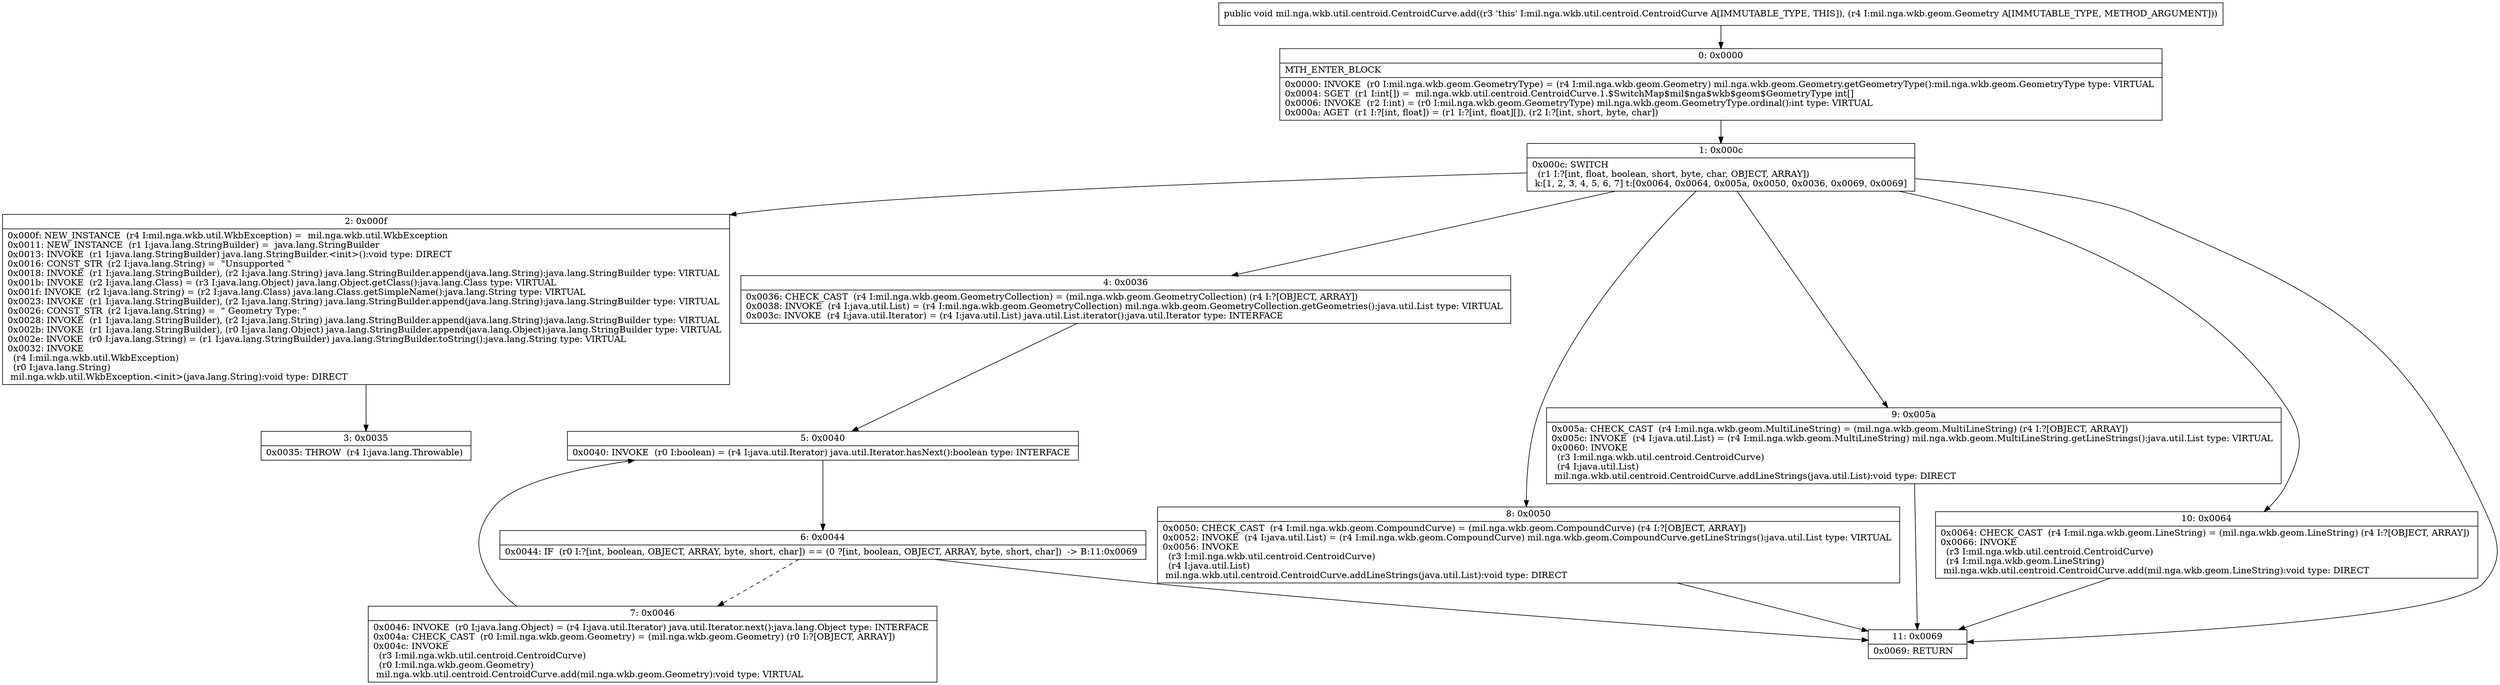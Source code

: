 digraph "CFG formil.nga.wkb.util.centroid.CentroidCurve.add(Lmil\/nga\/wkb\/geom\/Geometry;)V" {
Node_0 [shape=record,label="{0\:\ 0x0000|MTH_ENTER_BLOCK\l|0x0000: INVOKE  (r0 I:mil.nga.wkb.geom.GeometryType) = (r4 I:mil.nga.wkb.geom.Geometry) mil.nga.wkb.geom.Geometry.getGeometryType():mil.nga.wkb.geom.GeometryType type: VIRTUAL \l0x0004: SGET  (r1 I:int[]) =  mil.nga.wkb.util.centroid.CentroidCurve.1.$SwitchMap$mil$nga$wkb$geom$GeometryType int[] \l0x0006: INVOKE  (r2 I:int) = (r0 I:mil.nga.wkb.geom.GeometryType) mil.nga.wkb.geom.GeometryType.ordinal():int type: VIRTUAL \l0x000a: AGET  (r1 I:?[int, float]) = (r1 I:?[int, float][]), (r2 I:?[int, short, byte, char]) \l}"];
Node_1 [shape=record,label="{1\:\ 0x000c|0x000c: SWITCH  \l  (r1 I:?[int, float, boolean, short, byte, char, OBJECT, ARRAY])\l k:[1, 2, 3, 4, 5, 6, 7] t:[0x0064, 0x0064, 0x005a, 0x0050, 0x0036, 0x0069, 0x0069] \l}"];
Node_2 [shape=record,label="{2\:\ 0x000f|0x000f: NEW_INSTANCE  (r4 I:mil.nga.wkb.util.WkbException) =  mil.nga.wkb.util.WkbException \l0x0011: NEW_INSTANCE  (r1 I:java.lang.StringBuilder) =  java.lang.StringBuilder \l0x0013: INVOKE  (r1 I:java.lang.StringBuilder) java.lang.StringBuilder.\<init\>():void type: DIRECT \l0x0016: CONST_STR  (r2 I:java.lang.String) =  \"Unsupported \" \l0x0018: INVOKE  (r1 I:java.lang.StringBuilder), (r2 I:java.lang.String) java.lang.StringBuilder.append(java.lang.String):java.lang.StringBuilder type: VIRTUAL \l0x001b: INVOKE  (r2 I:java.lang.Class) = (r3 I:java.lang.Object) java.lang.Object.getClass():java.lang.Class type: VIRTUAL \l0x001f: INVOKE  (r2 I:java.lang.String) = (r2 I:java.lang.Class) java.lang.Class.getSimpleName():java.lang.String type: VIRTUAL \l0x0023: INVOKE  (r1 I:java.lang.StringBuilder), (r2 I:java.lang.String) java.lang.StringBuilder.append(java.lang.String):java.lang.StringBuilder type: VIRTUAL \l0x0026: CONST_STR  (r2 I:java.lang.String) =  \" Geometry Type: \" \l0x0028: INVOKE  (r1 I:java.lang.StringBuilder), (r2 I:java.lang.String) java.lang.StringBuilder.append(java.lang.String):java.lang.StringBuilder type: VIRTUAL \l0x002b: INVOKE  (r1 I:java.lang.StringBuilder), (r0 I:java.lang.Object) java.lang.StringBuilder.append(java.lang.Object):java.lang.StringBuilder type: VIRTUAL \l0x002e: INVOKE  (r0 I:java.lang.String) = (r1 I:java.lang.StringBuilder) java.lang.StringBuilder.toString():java.lang.String type: VIRTUAL \l0x0032: INVOKE  \l  (r4 I:mil.nga.wkb.util.WkbException)\l  (r0 I:java.lang.String)\l mil.nga.wkb.util.WkbException.\<init\>(java.lang.String):void type: DIRECT \l}"];
Node_3 [shape=record,label="{3\:\ 0x0035|0x0035: THROW  (r4 I:java.lang.Throwable) \l}"];
Node_4 [shape=record,label="{4\:\ 0x0036|0x0036: CHECK_CAST  (r4 I:mil.nga.wkb.geom.GeometryCollection) = (mil.nga.wkb.geom.GeometryCollection) (r4 I:?[OBJECT, ARRAY]) \l0x0038: INVOKE  (r4 I:java.util.List) = (r4 I:mil.nga.wkb.geom.GeometryCollection) mil.nga.wkb.geom.GeometryCollection.getGeometries():java.util.List type: VIRTUAL \l0x003c: INVOKE  (r4 I:java.util.Iterator) = (r4 I:java.util.List) java.util.List.iterator():java.util.Iterator type: INTERFACE \l}"];
Node_5 [shape=record,label="{5\:\ 0x0040|0x0040: INVOKE  (r0 I:boolean) = (r4 I:java.util.Iterator) java.util.Iterator.hasNext():boolean type: INTERFACE \l}"];
Node_6 [shape=record,label="{6\:\ 0x0044|0x0044: IF  (r0 I:?[int, boolean, OBJECT, ARRAY, byte, short, char]) == (0 ?[int, boolean, OBJECT, ARRAY, byte, short, char])  \-\> B:11:0x0069 \l}"];
Node_7 [shape=record,label="{7\:\ 0x0046|0x0046: INVOKE  (r0 I:java.lang.Object) = (r4 I:java.util.Iterator) java.util.Iterator.next():java.lang.Object type: INTERFACE \l0x004a: CHECK_CAST  (r0 I:mil.nga.wkb.geom.Geometry) = (mil.nga.wkb.geom.Geometry) (r0 I:?[OBJECT, ARRAY]) \l0x004c: INVOKE  \l  (r3 I:mil.nga.wkb.util.centroid.CentroidCurve)\l  (r0 I:mil.nga.wkb.geom.Geometry)\l mil.nga.wkb.util.centroid.CentroidCurve.add(mil.nga.wkb.geom.Geometry):void type: VIRTUAL \l}"];
Node_8 [shape=record,label="{8\:\ 0x0050|0x0050: CHECK_CAST  (r4 I:mil.nga.wkb.geom.CompoundCurve) = (mil.nga.wkb.geom.CompoundCurve) (r4 I:?[OBJECT, ARRAY]) \l0x0052: INVOKE  (r4 I:java.util.List) = (r4 I:mil.nga.wkb.geom.CompoundCurve) mil.nga.wkb.geom.CompoundCurve.getLineStrings():java.util.List type: VIRTUAL \l0x0056: INVOKE  \l  (r3 I:mil.nga.wkb.util.centroid.CentroidCurve)\l  (r4 I:java.util.List)\l mil.nga.wkb.util.centroid.CentroidCurve.addLineStrings(java.util.List):void type: DIRECT \l}"];
Node_9 [shape=record,label="{9\:\ 0x005a|0x005a: CHECK_CAST  (r4 I:mil.nga.wkb.geom.MultiLineString) = (mil.nga.wkb.geom.MultiLineString) (r4 I:?[OBJECT, ARRAY]) \l0x005c: INVOKE  (r4 I:java.util.List) = (r4 I:mil.nga.wkb.geom.MultiLineString) mil.nga.wkb.geom.MultiLineString.getLineStrings():java.util.List type: VIRTUAL \l0x0060: INVOKE  \l  (r3 I:mil.nga.wkb.util.centroid.CentroidCurve)\l  (r4 I:java.util.List)\l mil.nga.wkb.util.centroid.CentroidCurve.addLineStrings(java.util.List):void type: DIRECT \l}"];
Node_10 [shape=record,label="{10\:\ 0x0064|0x0064: CHECK_CAST  (r4 I:mil.nga.wkb.geom.LineString) = (mil.nga.wkb.geom.LineString) (r4 I:?[OBJECT, ARRAY]) \l0x0066: INVOKE  \l  (r3 I:mil.nga.wkb.util.centroid.CentroidCurve)\l  (r4 I:mil.nga.wkb.geom.LineString)\l mil.nga.wkb.util.centroid.CentroidCurve.add(mil.nga.wkb.geom.LineString):void type: DIRECT \l}"];
Node_11 [shape=record,label="{11\:\ 0x0069|0x0069: RETURN   \l}"];
MethodNode[shape=record,label="{public void mil.nga.wkb.util.centroid.CentroidCurve.add((r3 'this' I:mil.nga.wkb.util.centroid.CentroidCurve A[IMMUTABLE_TYPE, THIS]), (r4 I:mil.nga.wkb.geom.Geometry A[IMMUTABLE_TYPE, METHOD_ARGUMENT])) }"];
MethodNode -> Node_0;
Node_0 -> Node_1;
Node_1 -> Node_2;
Node_1 -> Node_4;
Node_1 -> Node_8;
Node_1 -> Node_9;
Node_1 -> Node_10;
Node_1 -> Node_11;
Node_2 -> Node_3;
Node_4 -> Node_5;
Node_5 -> Node_6;
Node_6 -> Node_7[style=dashed];
Node_6 -> Node_11;
Node_7 -> Node_5;
Node_8 -> Node_11;
Node_9 -> Node_11;
Node_10 -> Node_11;
}

